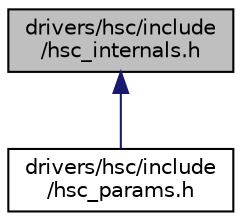 digraph "drivers/hsc/include/hsc_internals.h"
{
 // LATEX_PDF_SIZE
  edge [fontname="Helvetica",fontsize="10",labelfontname="Helvetica",labelfontsize="10"];
  node [fontname="Helvetica",fontsize="10",shape=record];
  Node1 [label="drivers/hsc/include\l/hsc_internals.h",height=0.2,width=0.4,color="black", fillcolor="grey75", style="filled", fontcolor="black",tooltip="Internal addresses, constants for the HSC sensor."];
  Node1 -> Node2 [dir="back",color="midnightblue",fontsize="10",style="solid",fontname="Helvetica"];
  Node2 [label="drivers/hsc/include\l/hsc_params.h",height=0.2,width=0.4,color="black", fillcolor="white", style="filled",URL="$hsc__params_8h.html",tooltip="Default configuration for HSC."];
}
